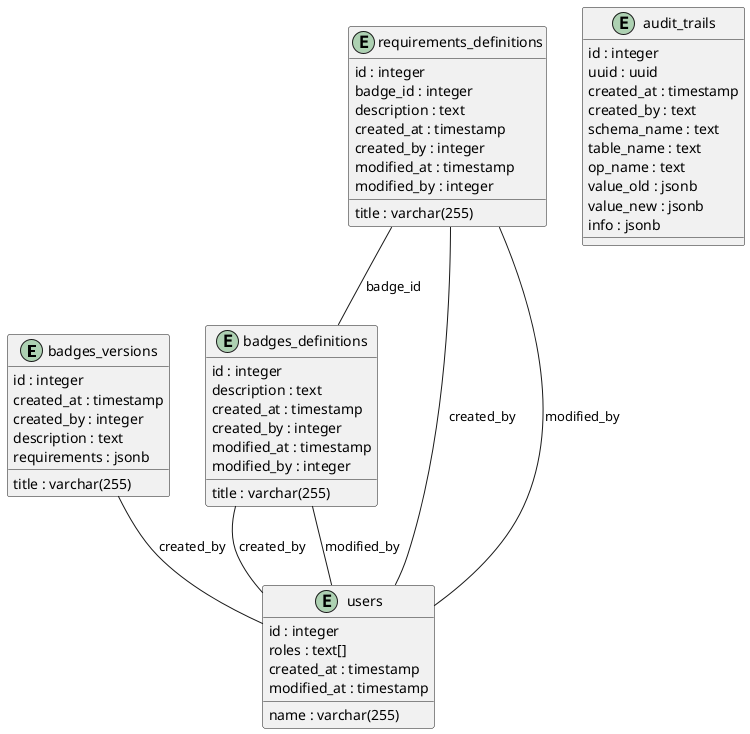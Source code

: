 @startuml

entity "badges_versions" as BadgesVersions {
  id : integer
  created_at : timestamp
  created_by : integer
  title : varchar(255)
  description : text
  requirements : jsonb
}

entity "badges_definitions" as BadgesDefinitions {
  id : integer
  title : varchar(255)
  description : text
  created_at : timestamp
  created_by : integer
  modified_at : timestamp
  modified_by : integer
}

entity "requirements_definitions" as RequirementsDefinitions {
  id : integer
  badge_id : integer
  title : varchar(255)
  description : text
  created_at : timestamp
  created_by : integer
  modified_at : timestamp
  modified_by : integer
}

entity "users" as Users {
  id : integer
  name : varchar(255)
  roles : text[]
  created_at : timestamp
  modified_at : timestamp
}

entity "audit_trails" as AuditTrails {
  id : integer
  uuid : uuid
  created_at : timestamp
  created_by : text
  schema_name : text
  table_name : text
  op_name : text
  value_old : jsonb
  value_new : jsonb
  info : jsonb
}

BadgesVersions -- Users : created_by
BadgesDefinitions -- Users : created_by
BadgesDefinitions -- Users : modified_by
RequirementsDefinitions -- Users : created_by
RequirementsDefinitions -- Users : modified_by
RequirementsDefinitions -- BadgesDefinitions : badge_id

@enduml
